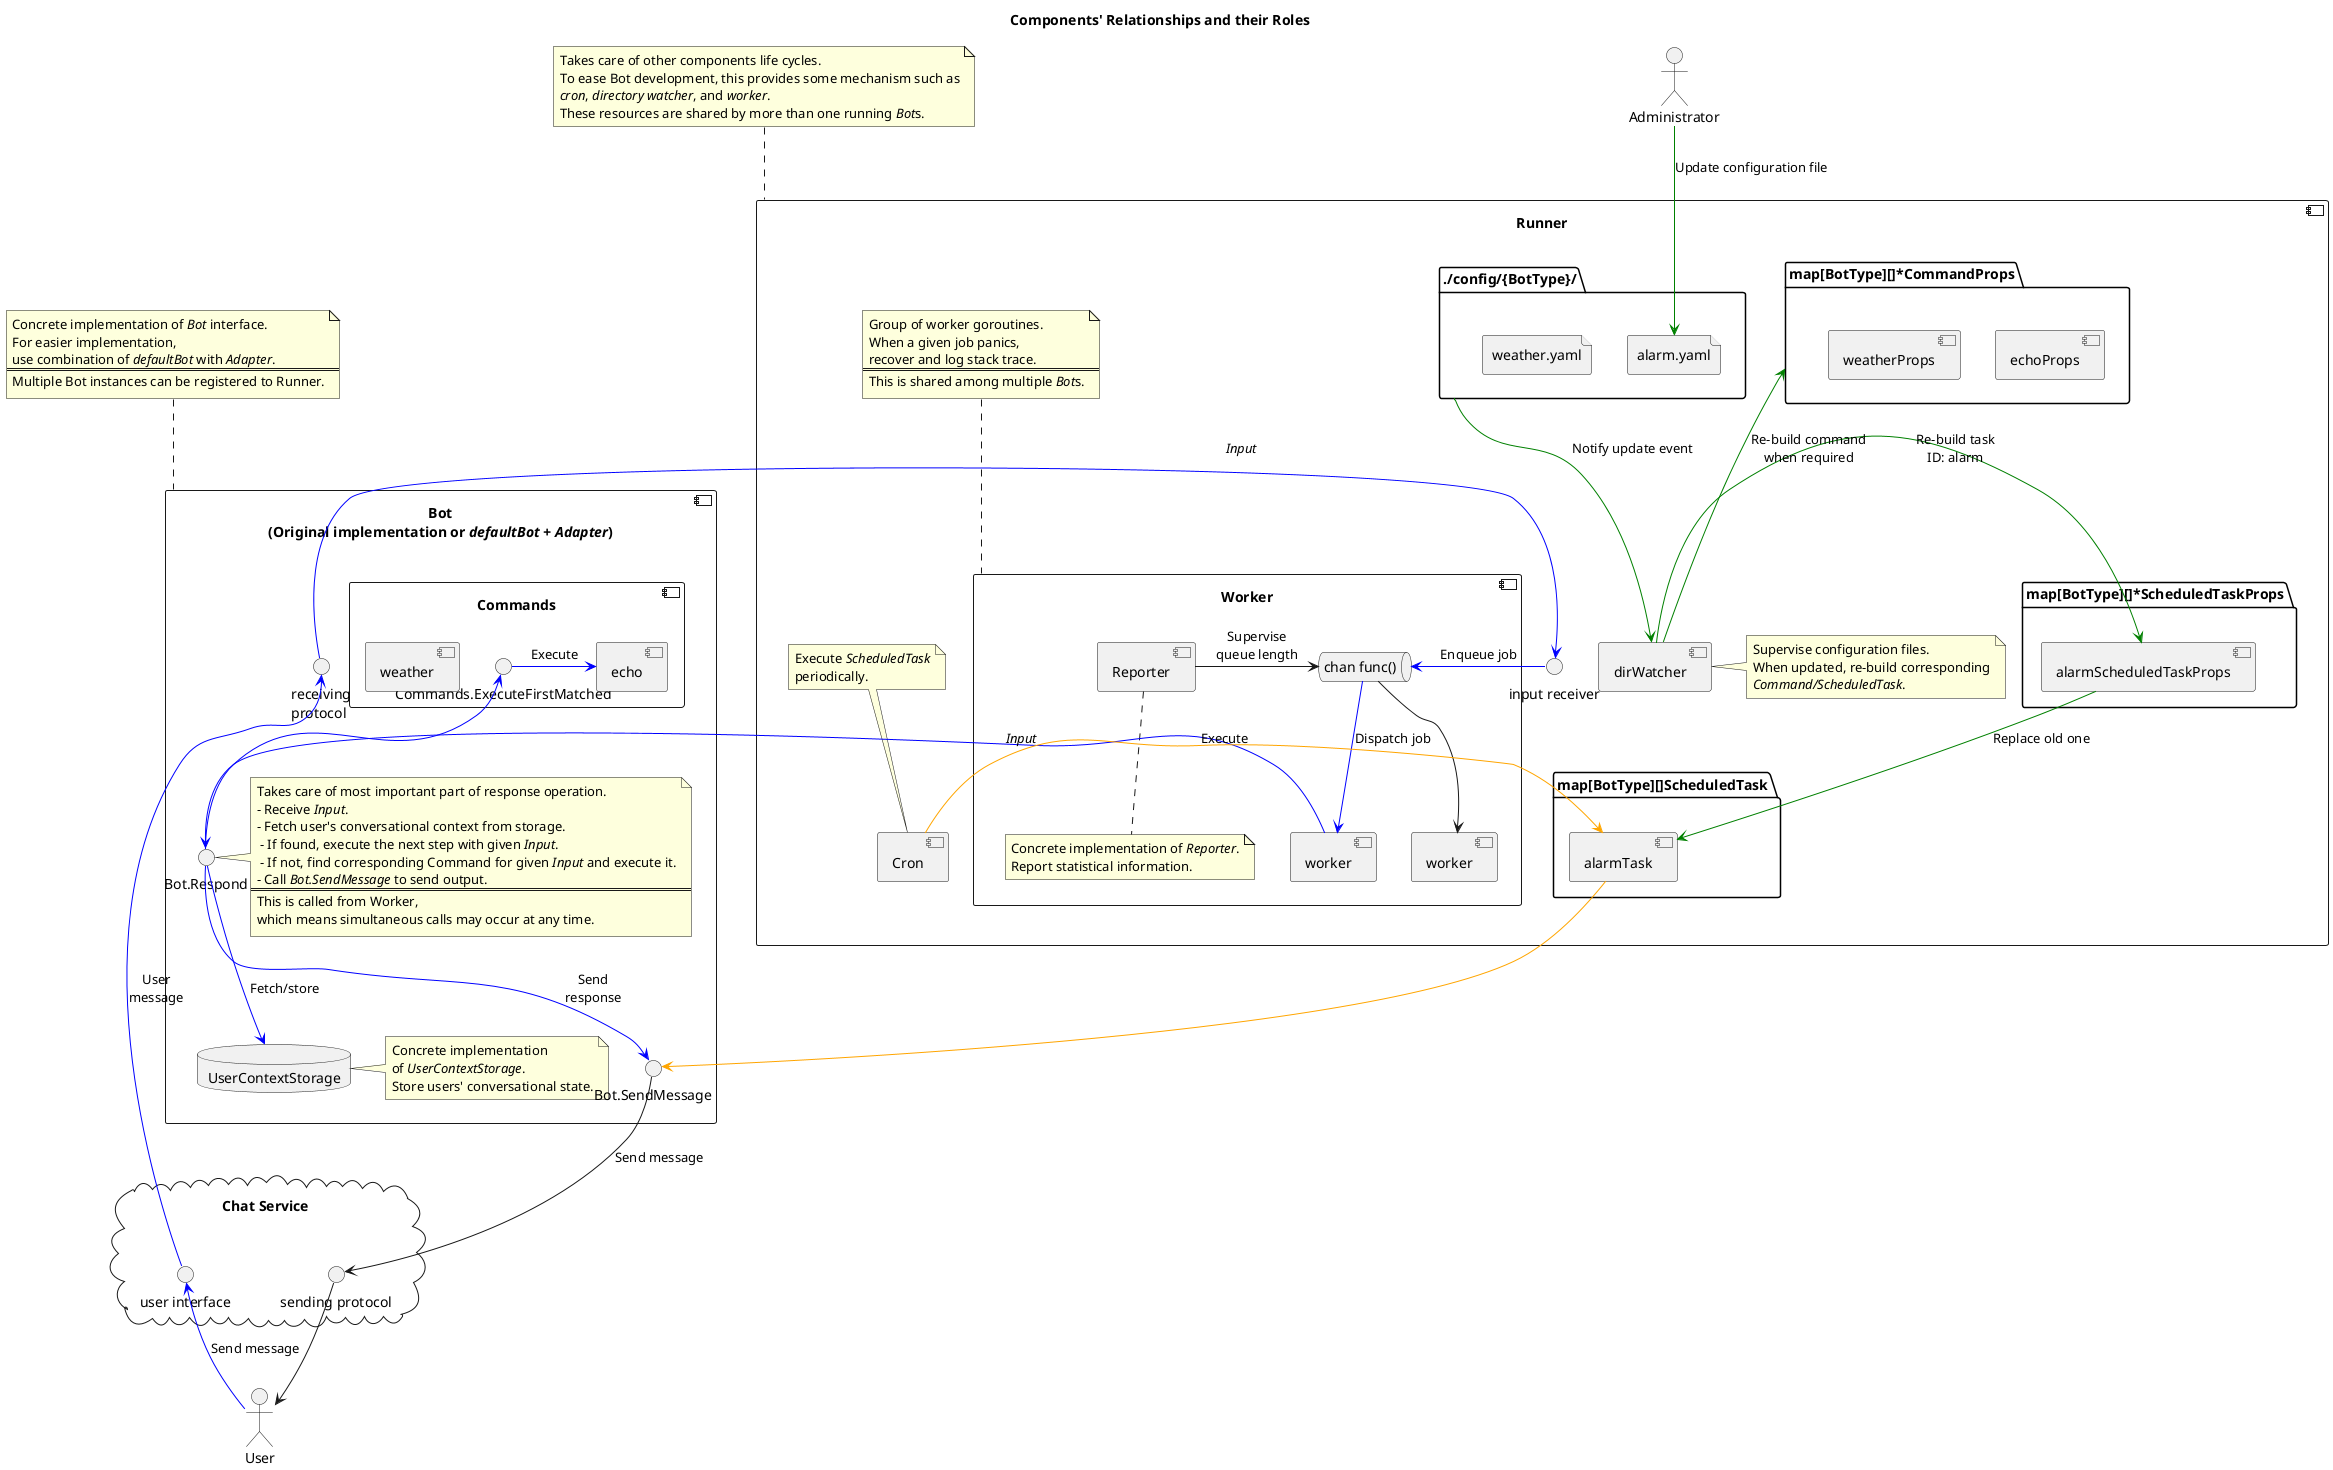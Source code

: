 @startuml

title **Components' Relationships and their Roles**

' components

actor User as user

cloud "Chat Service" as chatService {
    interface "user interface" as userInterface
    interface "sending protocol" as botSendingProtocol
}

component "Bot\n(Original implementation or //defaultBot + Adapter//)" as bot {
    database "UserContextStorage" as botStorage
    note right of botStorage
    Concrete implementation
    of //UserContextStorage//.
    Store users' conversational state.
    end note

    component "Commands" as botCommands {
        interface "Commands.ExecuteFirstMatched" as executeFirstMatched
        component "echo" as echo
        component "weather" as weather
    }

    interface "Bot.Respond" as botRespond
    note right of botRespond
    Takes care of most important part of response operation.
    - Receive //Input//.
    - Fetch user's conversational context from storage.
     - If found, execute the next step with given //Input//.
     - If not, find corresponding Command for given //Input// and execute it.
    - Call //Bot.SendMessage// to send output.
    ===
    This is called from Worker,
    which means simultaneous calls may occur at any time.
    end note
    interface "Bot.SendMessage" as botSendMessage
    interface "receiving\nprotocol" as receivingProtocol
}
note top of bot
Concrete implementation of //Bot// interface.
For easier implementation,
use combination of //defaultBot// with //Adapter//.
===
Multiple Bot instances can be registered to Runner.
end note

component "Runner" as runner {

    interface "input receiver" as inputReceiver

    component "Worker" as worker {
        queue "chan func()" as workerJobCh

        [worker] as worker1
        [worker] as worker2
        component "Reporter" as workerReporter {
        }
        note bottom of workerReporter
        Concrete implementation of //Reporter//.
        Report statistical information.
        end note
    }
    note top of worker
    Group of worker goroutines.
    When a given job panics,
    recover and log stack trace.
    ===
    This is shared among multiple //Bot//s.
    end note

    component "dirWatcher" as dirWatcher {
    }
    note right of dirWatcher
    Supervise configuration files.
    When updated, re-build corresponding
    //Command/////ScheduledTask//.
    end note

    component "Cron" as cron {
    }
    note top of cron
    Execute //ScheduledTask//
    periodically.
    end note

    package "map[BotType][]ScheduledTask" {
        [alarmTask] as alarm
    }

    package "map[BotType][]*ScheduledTaskProps" {
        [alarmScheduledTaskProps] as alarmTaskProps
    }

    package "map[BotType][]*CommandProps" as commandProps {
        [echoProps] as echoProps
        [weatherProps] as weatherProps
    }

    folder "./config/{BotType}/" as configDir {
        file alarm.yaml
        file weather.yaml
    }
}
note top of runner
Takes care of other components life cycles.
To ease Bot development, this provides some mechanism such as
//cron//, //directory watcher//, and //worker//.
These resources are shared by more than one running //Bot//s.
end note

actor Administrator as admin

' interaction

user -[#blue]up-> userInterface : Send message
userInterface -[#blue]up-> receivingProtocol : User\nmessage
receivingProtocol -[#blue]> inputReceiver : //Input//
inputReceiver -[#blue]> workerJobCh : Enqueue job
workerJobCh -[#blue]down-> worker1 : Dispatch job
workerJobCh -down-> worker2

worker1 -[#blue]> botRespond : //Input//
botRespond -[#blue]up-> executeFirstMatched
executeFirstMatched -[#blue]right-> echo : Execute
botRespond -[#blue]down-> botSendMessage : Send\nresponse
botSendMessage -down-> botSendingProtocol : Send message
botSendingProtocol -down-> user
botRespond -[#blue]down-> botStorage : Fetch/store

workerReporter -> workerJobCh : Supervise\nqueue length

cron -[#orange]> alarm : Execute
alarm -[#orange]> botSendMessage

admin -[#green]down-> alarm.yaml : Update configuration file
configDir -[#green]down-> dirWatcher : Notify update event
dirWatcher -[#green]> alarmTaskProps : Re-build task\nID: alarm
dirWatcher -[#green]up-> commandProps : Re-build command\nwhen required
alarmTaskProps -[#green]down-> alarm : Replace old one
'weatherProps -> weather : Replace\non re-build

@enduml